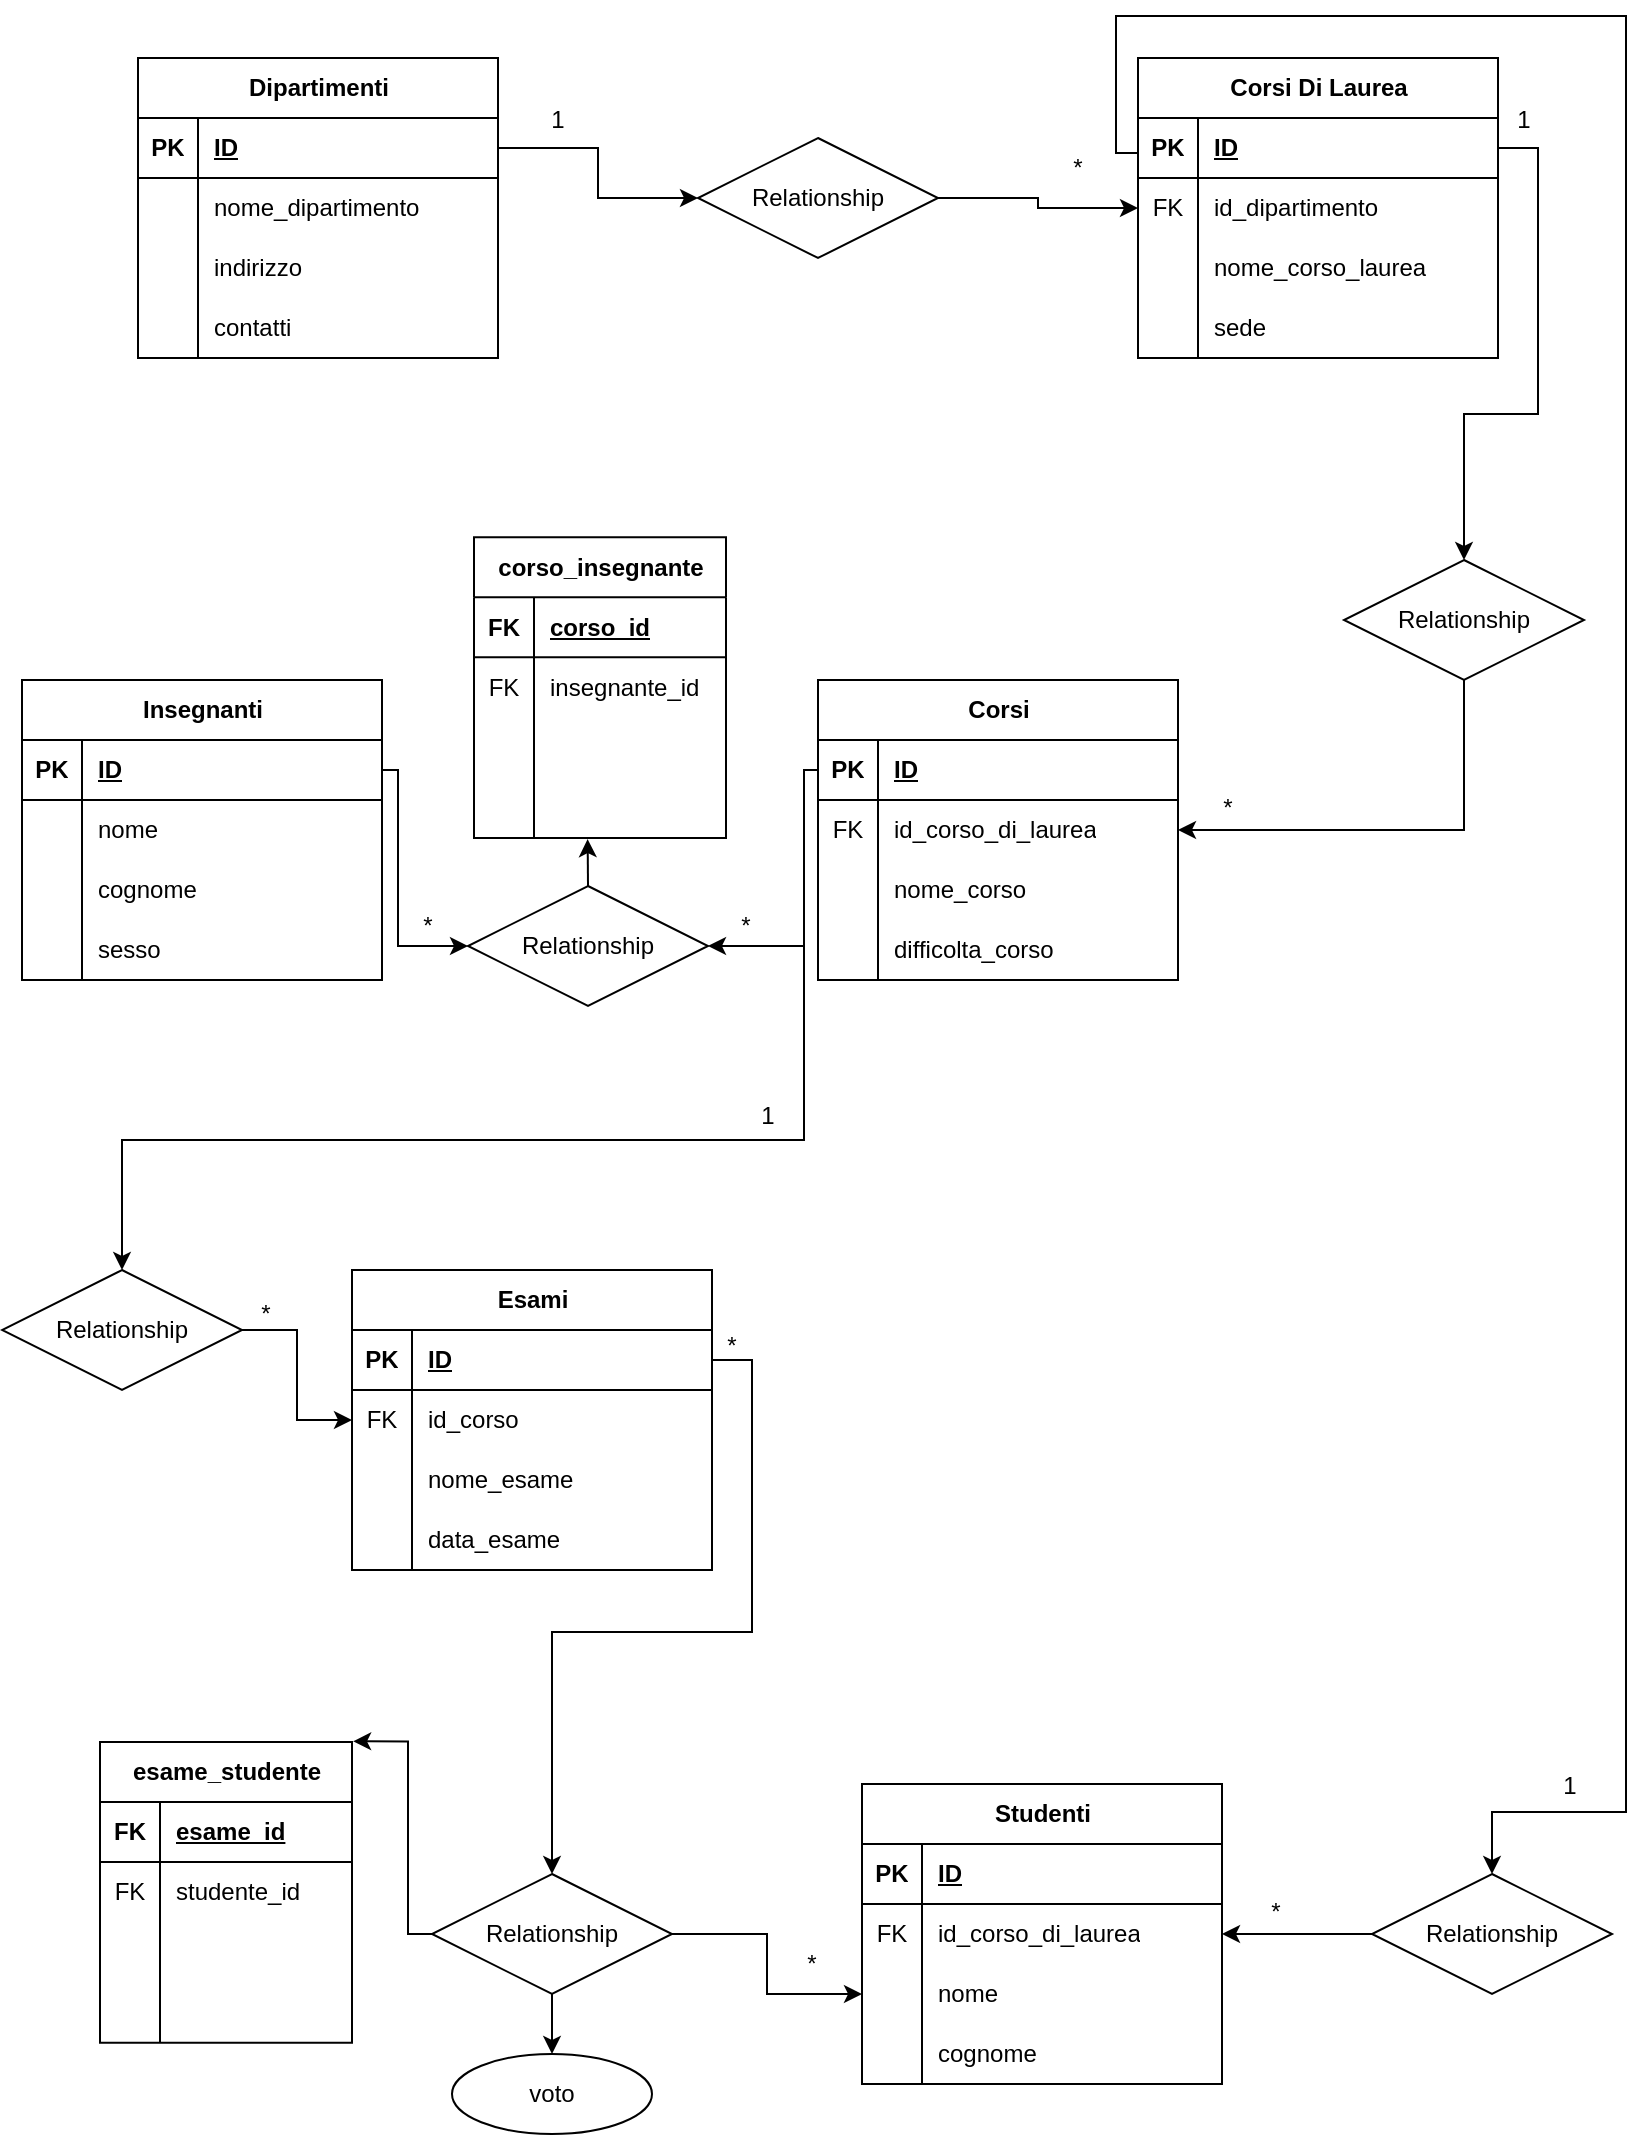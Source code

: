 <mxfile version="21.6.2" type="device">
  <diagram name="Page-1" id="6DsYXxFZEhisojRIJHEM">
    <mxGraphModel dx="2074" dy="3364" grid="0" gridSize="10" guides="1" tooltips="1" connect="1" arrows="1" fold="1" page="1" pageScale="1" pageWidth="850" pageHeight="1100" math="0" shadow="0">
      <root>
        <mxCell id="0" />
        <mxCell id="1" parent="0" />
        <mxCell id="YH7iX9zntKYK_oCIIFTY-1" value="Dipartimenti" style="shape=table;startSize=30;container=1;collapsible=1;childLayout=tableLayout;fixedRows=1;rowLines=0;fontStyle=1;align=center;resizeLast=1;html=1;movable=1;resizable=1;rotatable=1;deletable=1;editable=1;locked=0;connectable=1;" parent="1" vertex="1">
          <mxGeometry x="70" y="-2150" width="180" height="150" as="geometry" />
        </mxCell>
        <mxCell id="YH7iX9zntKYK_oCIIFTY-2" value="" style="shape=tableRow;horizontal=0;startSize=0;swimlaneHead=0;swimlaneBody=0;fillColor=none;collapsible=0;dropTarget=0;points=[[0,0.5],[1,0.5]];portConstraint=eastwest;top=0;left=0;right=0;bottom=1;" parent="YH7iX9zntKYK_oCIIFTY-1" vertex="1">
          <mxGeometry y="30" width="180" height="30" as="geometry" />
        </mxCell>
        <mxCell id="YH7iX9zntKYK_oCIIFTY-3" value="PK" style="shape=partialRectangle;connectable=0;fillColor=none;top=0;left=0;bottom=0;right=0;fontStyle=1;overflow=hidden;whiteSpace=wrap;html=1;" parent="YH7iX9zntKYK_oCIIFTY-2" vertex="1">
          <mxGeometry width="30" height="30" as="geometry">
            <mxRectangle width="30" height="30" as="alternateBounds" />
          </mxGeometry>
        </mxCell>
        <mxCell id="YH7iX9zntKYK_oCIIFTY-4" value="ID" style="shape=partialRectangle;connectable=1;fillColor=none;top=0;left=0;bottom=0;right=0;align=left;spacingLeft=6;fontStyle=5;overflow=hidden;whiteSpace=wrap;html=1;movable=1;resizable=1;rotatable=1;deletable=1;editable=1;locked=0;" parent="YH7iX9zntKYK_oCIIFTY-2" vertex="1">
          <mxGeometry x="30" width="150" height="30" as="geometry">
            <mxRectangle width="150" height="30" as="alternateBounds" />
          </mxGeometry>
        </mxCell>
        <mxCell id="YH7iX9zntKYK_oCIIFTY-5" value="" style="shape=tableRow;horizontal=0;startSize=0;swimlaneHead=0;swimlaneBody=0;fillColor=none;collapsible=0;dropTarget=0;points=[[0,0.5],[1,0.5]];portConstraint=eastwest;top=0;left=0;right=0;bottom=0;" parent="YH7iX9zntKYK_oCIIFTY-1" vertex="1">
          <mxGeometry y="60" width="180" height="30" as="geometry" />
        </mxCell>
        <mxCell id="YH7iX9zntKYK_oCIIFTY-6" value="" style="shape=partialRectangle;connectable=0;fillColor=none;top=0;left=0;bottom=0;right=0;editable=1;overflow=hidden;whiteSpace=wrap;html=1;" parent="YH7iX9zntKYK_oCIIFTY-5" vertex="1">
          <mxGeometry width="30" height="30" as="geometry">
            <mxRectangle width="30" height="30" as="alternateBounds" />
          </mxGeometry>
        </mxCell>
        <mxCell id="YH7iX9zntKYK_oCIIFTY-7" value="nome_dipartimento" style="shape=partialRectangle;connectable=0;fillColor=none;top=0;left=0;bottom=0;right=0;align=left;spacingLeft=6;overflow=hidden;whiteSpace=wrap;html=1;" parent="YH7iX9zntKYK_oCIIFTY-5" vertex="1">
          <mxGeometry x="30" width="150" height="30" as="geometry">
            <mxRectangle width="150" height="30" as="alternateBounds" />
          </mxGeometry>
        </mxCell>
        <mxCell id="YH7iX9zntKYK_oCIIFTY-8" value="" style="shape=tableRow;horizontal=0;startSize=0;swimlaneHead=0;swimlaneBody=0;fillColor=none;collapsible=0;dropTarget=0;points=[[0,0.5],[1,0.5]];portConstraint=eastwest;top=0;left=0;right=0;bottom=0;" parent="YH7iX9zntKYK_oCIIFTY-1" vertex="1">
          <mxGeometry y="90" width="180" height="30" as="geometry" />
        </mxCell>
        <mxCell id="YH7iX9zntKYK_oCIIFTY-9" value="" style="shape=partialRectangle;connectable=0;fillColor=none;top=0;left=0;bottom=0;right=0;editable=1;overflow=hidden;whiteSpace=wrap;html=1;" parent="YH7iX9zntKYK_oCIIFTY-8" vertex="1">
          <mxGeometry width="30" height="30" as="geometry">
            <mxRectangle width="30" height="30" as="alternateBounds" />
          </mxGeometry>
        </mxCell>
        <mxCell id="YH7iX9zntKYK_oCIIFTY-10" value="indirizzo" style="shape=partialRectangle;connectable=0;fillColor=none;top=0;left=0;bottom=0;right=0;align=left;spacingLeft=6;overflow=hidden;whiteSpace=wrap;html=1;" parent="YH7iX9zntKYK_oCIIFTY-8" vertex="1">
          <mxGeometry x="30" width="150" height="30" as="geometry">
            <mxRectangle width="150" height="30" as="alternateBounds" />
          </mxGeometry>
        </mxCell>
        <mxCell id="YH7iX9zntKYK_oCIIFTY-11" value="" style="shape=tableRow;horizontal=0;startSize=0;swimlaneHead=0;swimlaneBody=0;fillColor=none;collapsible=0;dropTarget=0;points=[[0,0.5],[1,0.5]];portConstraint=eastwest;top=0;left=0;right=0;bottom=0;" parent="YH7iX9zntKYK_oCIIFTY-1" vertex="1">
          <mxGeometry y="120" width="180" height="30" as="geometry" />
        </mxCell>
        <mxCell id="YH7iX9zntKYK_oCIIFTY-12" value="" style="shape=partialRectangle;connectable=0;fillColor=none;top=0;left=0;bottom=0;right=0;editable=1;overflow=hidden;whiteSpace=wrap;html=1;" parent="YH7iX9zntKYK_oCIIFTY-11" vertex="1">
          <mxGeometry width="30" height="30" as="geometry">
            <mxRectangle width="30" height="30" as="alternateBounds" />
          </mxGeometry>
        </mxCell>
        <mxCell id="YH7iX9zntKYK_oCIIFTY-13" value="contatti" style="shape=partialRectangle;connectable=0;fillColor=none;top=0;left=0;bottom=0;right=0;align=left;spacingLeft=6;overflow=hidden;whiteSpace=wrap;html=1;" parent="YH7iX9zntKYK_oCIIFTY-11" vertex="1">
          <mxGeometry x="30" width="150" height="30" as="geometry">
            <mxRectangle width="150" height="30" as="alternateBounds" />
          </mxGeometry>
        </mxCell>
        <mxCell id="YH7iX9zntKYK_oCIIFTY-14" value="Corsi Di Laurea" style="shape=table;startSize=30;container=1;collapsible=1;childLayout=tableLayout;fixedRows=1;rowLines=0;fontStyle=1;align=center;resizeLast=1;html=1;movable=1;resizable=1;rotatable=1;deletable=1;editable=1;locked=0;connectable=1;" parent="1" vertex="1">
          <mxGeometry x="570" y="-2150" width="180" height="150" as="geometry" />
        </mxCell>
        <mxCell id="YH7iX9zntKYK_oCIIFTY-15" value="" style="shape=tableRow;horizontal=0;startSize=0;swimlaneHead=0;swimlaneBody=0;fillColor=none;collapsible=0;dropTarget=0;points=[[0,0.5],[1,0.5]];portConstraint=eastwest;top=0;left=0;right=0;bottom=1;" parent="YH7iX9zntKYK_oCIIFTY-14" vertex="1">
          <mxGeometry y="30" width="180" height="30" as="geometry" />
        </mxCell>
        <mxCell id="YH7iX9zntKYK_oCIIFTY-16" value="PK" style="shape=partialRectangle;connectable=0;fillColor=none;top=0;left=0;bottom=0;right=0;fontStyle=1;overflow=hidden;whiteSpace=wrap;html=1;" parent="YH7iX9zntKYK_oCIIFTY-15" vertex="1">
          <mxGeometry width="30" height="30" as="geometry">
            <mxRectangle width="30" height="30" as="alternateBounds" />
          </mxGeometry>
        </mxCell>
        <mxCell id="YH7iX9zntKYK_oCIIFTY-17" value="ID" style="shape=partialRectangle;connectable=0;fillColor=none;top=0;left=0;bottom=0;right=0;align=left;spacingLeft=6;fontStyle=5;overflow=hidden;whiteSpace=wrap;html=1;" parent="YH7iX9zntKYK_oCIIFTY-15" vertex="1">
          <mxGeometry x="30" width="150" height="30" as="geometry">
            <mxRectangle width="150" height="30" as="alternateBounds" />
          </mxGeometry>
        </mxCell>
        <mxCell id="YH7iX9zntKYK_oCIIFTY-18" value="" style="shape=tableRow;horizontal=0;startSize=0;swimlaneHead=0;swimlaneBody=0;fillColor=none;collapsible=0;dropTarget=0;points=[[0,0.5],[1,0.5]];portConstraint=eastwest;top=0;left=0;right=0;bottom=0;" parent="YH7iX9zntKYK_oCIIFTY-14" vertex="1">
          <mxGeometry y="60" width="180" height="30" as="geometry" />
        </mxCell>
        <mxCell id="YH7iX9zntKYK_oCIIFTY-19" value="FK" style="shape=partialRectangle;connectable=0;fillColor=none;top=0;left=0;bottom=0;right=0;editable=1;overflow=hidden;whiteSpace=wrap;html=1;" parent="YH7iX9zntKYK_oCIIFTY-18" vertex="1">
          <mxGeometry width="30" height="30" as="geometry">
            <mxRectangle width="30" height="30" as="alternateBounds" />
          </mxGeometry>
        </mxCell>
        <mxCell id="YH7iX9zntKYK_oCIIFTY-20" value="id_dipartimento" style="shape=partialRectangle;connectable=0;fillColor=none;top=0;left=0;bottom=0;right=0;align=left;spacingLeft=6;overflow=hidden;whiteSpace=wrap;html=1;" parent="YH7iX9zntKYK_oCIIFTY-18" vertex="1">
          <mxGeometry x="30" width="150" height="30" as="geometry">
            <mxRectangle width="150" height="30" as="alternateBounds" />
          </mxGeometry>
        </mxCell>
        <mxCell id="YH7iX9zntKYK_oCIIFTY-21" value="" style="shape=tableRow;horizontal=0;startSize=0;swimlaneHead=0;swimlaneBody=0;fillColor=none;collapsible=0;dropTarget=0;points=[[0,0.5],[1,0.5]];portConstraint=eastwest;top=0;left=0;right=0;bottom=0;" parent="YH7iX9zntKYK_oCIIFTY-14" vertex="1">
          <mxGeometry y="90" width="180" height="30" as="geometry" />
        </mxCell>
        <mxCell id="YH7iX9zntKYK_oCIIFTY-22" value="" style="shape=partialRectangle;connectable=0;fillColor=none;top=0;left=0;bottom=0;right=0;editable=1;overflow=hidden;whiteSpace=wrap;html=1;" parent="YH7iX9zntKYK_oCIIFTY-21" vertex="1">
          <mxGeometry width="30" height="30" as="geometry">
            <mxRectangle width="30" height="30" as="alternateBounds" />
          </mxGeometry>
        </mxCell>
        <mxCell id="YH7iX9zntKYK_oCIIFTY-23" value="nome_corso_laurea" style="shape=partialRectangle;connectable=0;fillColor=none;top=0;left=0;bottom=0;right=0;align=left;spacingLeft=6;overflow=hidden;whiteSpace=wrap;html=1;" parent="YH7iX9zntKYK_oCIIFTY-21" vertex="1">
          <mxGeometry x="30" width="150" height="30" as="geometry">
            <mxRectangle width="150" height="30" as="alternateBounds" />
          </mxGeometry>
        </mxCell>
        <mxCell id="YH7iX9zntKYK_oCIIFTY-24" value="" style="shape=tableRow;horizontal=0;startSize=0;swimlaneHead=0;swimlaneBody=0;fillColor=none;collapsible=0;dropTarget=0;points=[[0,0.5],[1,0.5]];portConstraint=eastwest;top=0;left=0;right=0;bottom=0;" parent="YH7iX9zntKYK_oCIIFTY-14" vertex="1">
          <mxGeometry y="120" width="180" height="30" as="geometry" />
        </mxCell>
        <mxCell id="YH7iX9zntKYK_oCIIFTY-25" value="" style="shape=partialRectangle;connectable=0;fillColor=none;top=0;left=0;bottom=0;right=0;editable=1;overflow=hidden;whiteSpace=wrap;html=1;" parent="YH7iX9zntKYK_oCIIFTY-24" vertex="1">
          <mxGeometry width="30" height="30" as="geometry">
            <mxRectangle width="30" height="30" as="alternateBounds" />
          </mxGeometry>
        </mxCell>
        <mxCell id="YH7iX9zntKYK_oCIIFTY-26" value="sede" style="shape=partialRectangle;connectable=0;fillColor=none;top=0;left=0;bottom=0;right=0;align=left;spacingLeft=6;overflow=hidden;whiteSpace=wrap;html=1;" parent="YH7iX9zntKYK_oCIIFTY-24" vertex="1">
          <mxGeometry x="30" width="150" height="30" as="geometry">
            <mxRectangle width="150" height="30" as="alternateBounds" />
          </mxGeometry>
        </mxCell>
        <mxCell id="YH7iX9zntKYK_oCIIFTY-32" style="edgeStyle=orthogonalEdgeStyle;rounded=0;orthogonalLoop=1;jettySize=auto;html=1;exitX=1;exitY=0.5;exitDx=0;exitDy=0;entryX=0;entryY=0.5;entryDx=0;entryDy=0;movable=1;resizable=1;rotatable=1;deletable=1;editable=1;locked=0;connectable=1;" parent="1" source="YH7iX9zntKYK_oCIIFTY-29" target="YH7iX9zntKYK_oCIIFTY-18" edge="1">
          <mxGeometry relative="1" as="geometry" />
        </mxCell>
        <mxCell id="YH7iX9zntKYK_oCIIFTY-29" value="Relationship" style="shape=rhombus;perimeter=rhombusPerimeter;whiteSpace=wrap;html=1;align=center;movable=1;resizable=1;rotatable=1;deletable=1;editable=1;locked=0;connectable=1;" parent="1" vertex="1">
          <mxGeometry x="350" y="-2110" width="120" height="60" as="geometry" />
        </mxCell>
        <mxCell id="5RILUDTmuHkIxRR81eI--1" style="edgeStyle=orthogonalEdgeStyle;rounded=0;orthogonalLoop=1;jettySize=auto;html=1;entryX=0;entryY=0.5;entryDx=0;entryDy=0;movable=1;resizable=1;rotatable=1;deletable=1;editable=1;locked=0;connectable=1;" parent="1" source="YH7iX9zntKYK_oCIIFTY-4" target="YH7iX9zntKYK_oCIIFTY-29" edge="1">
          <mxGeometry relative="1" as="geometry" />
        </mxCell>
        <mxCell id="5RILUDTmuHkIxRR81eI--2" value="1" style="text;html=1;strokeColor=none;fillColor=none;align=center;verticalAlign=middle;whiteSpace=wrap;rounded=0;movable=1;resizable=1;rotatable=1;deletable=1;editable=1;locked=0;connectable=1;" parent="1" vertex="1">
          <mxGeometry x="250" y="-2134" width="60" height="30" as="geometry" />
        </mxCell>
        <mxCell id="Nktk_TeE2xQKqd8D9e1--97" style="edgeStyle=orthogonalEdgeStyle;rounded=0;orthogonalLoop=1;jettySize=auto;html=1;exitX=1;exitY=0.25;exitDx=0;exitDy=0;entryX=0.5;entryY=0;entryDx=0;entryDy=0;" edge="1" parent="1" source="5RILUDTmuHkIxRR81eI--3" target="Nktk_TeE2xQKqd8D9e1--98">
          <mxGeometry relative="1" as="geometry">
            <mxPoint x="809" y="-1717" as="targetPoint" />
            <Array as="points">
              <mxPoint x="559" y="-2102" />
              <mxPoint x="559" y="-2171" />
              <mxPoint x="814" y="-2171" />
              <mxPoint x="814" y="-1273" />
              <mxPoint x="747" y="-1273" />
            </Array>
          </mxGeometry>
        </mxCell>
        <mxCell id="5RILUDTmuHkIxRR81eI--3" value="*" style="text;html=1;strokeColor=none;fillColor=none;align=center;verticalAlign=middle;whiteSpace=wrap;rounded=0;movable=1;resizable=1;rotatable=1;deletable=1;editable=1;locked=0;connectable=1;" parent="1" vertex="1">
          <mxGeometry x="510" y="-2110" width="60" height="30" as="geometry" />
        </mxCell>
        <mxCell id="5RILUDTmuHkIxRR81eI--4" value="Corsi" style="shape=table;startSize=30;container=1;collapsible=1;childLayout=tableLayout;fixedRows=1;rowLines=0;fontStyle=1;align=center;resizeLast=1;html=1;" parent="1" vertex="1">
          <mxGeometry x="410" y="-1839" width="180" height="150" as="geometry" />
        </mxCell>
        <mxCell id="5RILUDTmuHkIxRR81eI--5" value="" style="shape=tableRow;horizontal=0;startSize=0;swimlaneHead=0;swimlaneBody=0;fillColor=none;collapsible=0;dropTarget=0;points=[[0,0.5],[1,0.5]];portConstraint=eastwest;top=0;left=0;right=0;bottom=1;" parent="5RILUDTmuHkIxRR81eI--4" vertex="1">
          <mxGeometry y="30" width="180" height="30" as="geometry" />
        </mxCell>
        <mxCell id="5RILUDTmuHkIxRR81eI--6" value="PK" style="shape=partialRectangle;connectable=0;fillColor=none;top=0;left=0;bottom=0;right=0;fontStyle=1;overflow=hidden;whiteSpace=wrap;html=1;" parent="5RILUDTmuHkIxRR81eI--5" vertex="1">
          <mxGeometry width="30" height="30" as="geometry">
            <mxRectangle width="30" height="30" as="alternateBounds" />
          </mxGeometry>
        </mxCell>
        <mxCell id="5RILUDTmuHkIxRR81eI--7" value="ID" style="shape=partialRectangle;connectable=0;fillColor=none;top=0;left=0;bottom=0;right=0;align=left;spacingLeft=6;fontStyle=5;overflow=hidden;whiteSpace=wrap;html=1;" parent="5RILUDTmuHkIxRR81eI--5" vertex="1">
          <mxGeometry x="30" width="150" height="30" as="geometry">
            <mxRectangle width="150" height="30" as="alternateBounds" />
          </mxGeometry>
        </mxCell>
        <mxCell id="5RILUDTmuHkIxRR81eI--8" value="" style="shape=tableRow;horizontal=0;startSize=0;swimlaneHead=0;swimlaneBody=0;fillColor=none;collapsible=0;dropTarget=0;points=[[0,0.5],[1,0.5]];portConstraint=eastwest;top=0;left=0;right=0;bottom=0;" parent="5RILUDTmuHkIxRR81eI--4" vertex="1">
          <mxGeometry y="60" width="180" height="30" as="geometry" />
        </mxCell>
        <mxCell id="5RILUDTmuHkIxRR81eI--9" value="FK" style="shape=partialRectangle;connectable=0;fillColor=none;top=0;left=0;bottom=0;right=0;editable=1;overflow=hidden;whiteSpace=wrap;html=1;" parent="5RILUDTmuHkIxRR81eI--8" vertex="1">
          <mxGeometry width="30" height="30" as="geometry">
            <mxRectangle width="30" height="30" as="alternateBounds" />
          </mxGeometry>
        </mxCell>
        <mxCell id="5RILUDTmuHkIxRR81eI--10" value="id_corso_di_laurea" style="shape=partialRectangle;connectable=0;fillColor=none;top=0;left=0;bottom=0;right=0;align=left;spacingLeft=6;overflow=hidden;whiteSpace=wrap;html=1;" parent="5RILUDTmuHkIxRR81eI--8" vertex="1">
          <mxGeometry x="30" width="150" height="30" as="geometry">
            <mxRectangle width="150" height="30" as="alternateBounds" />
          </mxGeometry>
        </mxCell>
        <mxCell id="5RILUDTmuHkIxRR81eI--11" value="" style="shape=tableRow;horizontal=0;startSize=0;swimlaneHead=0;swimlaneBody=0;fillColor=none;collapsible=0;dropTarget=0;points=[[0,0.5],[1,0.5]];portConstraint=eastwest;top=0;left=0;right=0;bottom=0;" parent="5RILUDTmuHkIxRR81eI--4" vertex="1">
          <mxGeometry y="90" width="180" height="30" as="geometry" />
        </mxCell>
        <mxCell id="5RILUDTmuHkIxRR81eI--12" value="" style="shape=partialRectangle;connectable=0;fillColor=none;top=0;left=0;bottom=0;right=0;editable=1;overflow=hidden;whiteSpace=wrap;html=1;" parent="5RILUDTmuHkIxRR81eI--11" vertex="1">
          <mxGeometry width="30" height="30" as="geometry">
            <mxRectangle width="30" height="30" as="alternateBounds" />
          </mxGeometry>
        </mxCell>
        <mxCell id="5RILUDTmuHkIxRR81eI--13" value="nome_corso" style="shape=partialRectangle;connectable=0;fillColor=none;top=0;left=0;bottom=0;right=0;align=left;spacingLeft=6;overflow=hidden;whiteSpace=wrap;html=1;" parent="5RILUDTmuHkIxRR81eI--11" vertex="1">
          <mxGeometry x="30" width="150" height="30" as="geometry">
            <mxRectangle width="150" height="30" as="alternateBounds" />
          </mxGeometry>
        </mxCell>
        <mxCell id="5RILUDTmuHkIxRR81eI--14" value="" style="shape=tableRow;horizontal=0;startSize=0;swimlaneHead=0;swimlaneBody=0;fillColor=none;collapsible=0;dropTarget=0;points=[[0,0.5],[1,0.5]];portConstraint=eastwest;top=0;left=0;right=0;bottom=0;" parent="5RILUDTmuHkIxRR81eI--4" vertex="1">
          <mxGeometry y="120" width="180" height="30" as="geometry" />
        </mxCell>
        <mxCell id="5RILUDTmuHkIxRR81eI--15" value="" style="shape=partialRectangle;connectable=0;fillColor=none;top=0;left=0;bottom=0;right=0;editable=1;overflow=hidden;whiteSpace=wrap;html=1;" parent="5RILUDTmuHkIxRR81eI--14" vertex="1">
          <mxGeometry width="30" height="30" as="geometry">
            <mxRectangle width="30" height="30" as="alternateBounds" />
          </mxGeometry>
        </mxCell>
        <mxCell id="5RILUDTmuHkIxRR81eI--16" value="difficolta_corso" style="shape=partialRectangle;connectable=0;fillColor=none;top=0;left=0;bottom=0;right=0;align=left;spacingLeft=6;overflow=hidden;whiteSpace=wrap;html=1;" parent="5RILUDTmuHkIxRR81eI--14" vertex="1">
          <mxGeometry x="30" width="150" height="30" as="geometry">
            <mxRectangle width="150" height="30" as="alternateBounds" />
          </mxGeometry>
        </mxCell>
        <mxCell id="Nktk_TeE2xQKqd8D9e1--6" style="edgeStyle=orthogonalEdgeStyle;rounded=0;orthogonalLoop=1;jettySize=auto;html=1;entryX=1;entryY=0.5;entryDx=0;entryDy=0;" edge="1" parent="1" source="5RILUDTmuHkIxRR81eI--17" target="5RILUDTmuHkIxRR81eI--8">
          <mxGeometry relative="1" as="geometry" />
        </mxCell>
        <mxCell id="5RILUDTmuHkIxRR81eI--17" value="Relationship" style="shape=rhombus;perimeter=rhombusPerimeter;whiteSpace=wrap;html=1;align=center;movable=1;resizable=1;rotatable=1;deletable=1;editable=1;locked=0;connectable=1;" parent="1" vertex="1">
          <mxGeometry x="673" y="-1899" width="120" height="60" as="geometry" />
        </mxCell>
        <mxCell id="5RILUDTmuHkIxRR81eI--20" value="*" style="text;html=1;strokeColor=none;fillColor=none;align=center;verticalAlign=middle;whiteSpace=wrap;rounded=0;movable=1;resizable=1;rotatable=1;deletable=1;editable=1;locked=0;connectable=1;" parent="1" vertex="1">
          <mxGeometry x="344" y="-1731" width="60" height="30" as="geometry" />
        </mxCell>
        <mxCell id="5RILUDTmuHkIxRR81eI--21" value="1" style="text;html=1;strokeColor=none;fillColor=none;align=center;verticalAlign=middle;whiteSpace=wrap;rounded=0;movable=1;resizable=1;rotatable=1;deletable=1;editable=1;locked=0;connectable=1;" parent="1" vertex="1">
          <mxGeometry x="733" y="-2134" width="60" height="30" as="geometry" />
        </mxCell>
        <mxCell id="Nktk_TeE2xQKqd8D9e1--1" value="*" style="text;html=1;strokeColor=none;fillColor=none;align=center;verticalAlign=middle;whiteSpace=wrap;rounded=0;movable=1;resizable=1;rotatable=1;deletable=1;editable=1;locked=0;connectable=1;" vertex="1" parent="1">
          <mxGeometry x="185" y="-1731" width="60" height="30" as="geometry" />
        </mxCell>
        <mxCell id="Nktk_TeE2xQKqd8D9e1--2" value="*" style="text;html=1;strokeColor=none;fillColor=none;align=center;verticalAlign=middle;whiteSpace=wrap;rounded=0;movable=1;resizable=1;rotatable=1;deletable=1;editable=1;locked=0;connectable=1;" vertex="1" parent="1">
          <mxGeometry x="585" y="-1790" width="60" height="30" as="geometry" />
        </mxCell>
        <mxCell id="Nktk_TeE2xQKqd8D9e1--64" style="edgeStyle=orthogonalEdgeStyle;rounded=0;orthogonalLoop=1;jettySize=auto;html=1;exitX=0.5;exitY=0;exitDx=0;exitDy=0;entryX=0.451;entryY=1.03;entryDx=0;entryDy=0;entryPerimeter=0;" edge="1" parent="1" source="Nktk_TeE2xQKqd8D9e1--7" target="Nktk_TeE2xQKqd8D9e1--42">
          <mxGeometry relative="1" as="geometry" />
        </mxCell>
        <mxCell id="Nktk_TeE2xQKqd8D9e1--7" value="Relationship" style="shape=rhombus;perimeter=rhombusPerimeter;whiteSpace=wrap;html=1;align=center;" vertex="1" parent="1">
          <mxGeometry x="235" y="-1736" width="120" height="60" as="geometry" />
        </mxCell>
        <mxCell id="Nktk_TeE2xQKqd8D9e1--12" style="edgeStyle=orthogonalEdgeStyle;rounded=0;orthogonalLoop=1;jettySize=auto;html=1;entryX=0.5;entryY=0;entryDx=0;entryDy=0;" edge="1" parent="1" source="YH7iX9zntKYK_oCIIFTY-15" target="5RILUDTmuHkIxRR81eI--17">
          <mxGeometry relative="1" as="geometry">
            <Array as="points">
              <mxPoint x="770" y="-2105" />
              <mxPoint x="770" y="-1972" />
              <mxPoint x="733" y="-1972" />
            </Array>
          </mxGeometry>
        </mxCell>
        <mxCell id="Nktk_TeE2xQKqd8D9e1--13" value="Insegnanti" style="shape=table;startSize=30;container=1;collapsible=1;childLayout=tableLayout;fixedRows=1;rowLines=0;fontStyle=1;align=center;resizeLast=1;html=1;" vertex="1" parent="1">
          <mxGeometry x="12" y="-1839" width="180" height="150" as="geometry" />
        </mxCell>
        <mxCell id="Nktk_TeE2xQKqd8D9e1--14" value="" style="shape=tableRow;horizontal=0;startSize=0;swimlaneHead=0;swimlaneBody=0;fillColor=none;collapsible=0;dropTarget=0;points=[[0,0.5],[1,0.5]];portConstraint=eastwest;top=0;left=0;right=0;bottom=1;" vertex="1" parent="Nktk_TeE2xQKqd8D9e1--13">
          <mxGeometry y="30" width="180" height="30" as="geometry" />
        </mxCell>
        <mxCell id="Nktk_TeE2xQKqd8D9e1--15" value="PK" style="shape=partialRectangle;connectable=0;fillColor=none;top=0;left=0;bottom=0;right=0;fontStyle=1;overflow=hidden;whiteSpace=wrap;html=1;" vertex="1" parent="Nktk_TeE2xQKqd8D9e1--14">
          <mxGeometry width="30" height="30" as="geometry">
            <mxRectangle width="30" height="30" as="alternateBounds" />
          </mxGeometry>
        </mxCell>
        <mxCell id="Nktk_TeE2xQKqd8D9e1--16" value="ID" style="shape=partialRectangle;connectable=0;fillColor=none;top=0;left=0;bottom=0;right=0;align=left;spacingLeft=6;fontStyle=5;overflow=hidden;whiteSpace=wrap;html=1;" vertex="1" parent="Nktk_TeE2xQKqd8D9e1--14">
          <mxGeometry x="30" width="150" height="30" as="geometry">
            <mxRectangle width="150" height="30" as="alternateBounds" />
          </mxGeometry>
        </mxCell>
        <mxCell id="Nktk_TeE2xQKqd8D9e1--17" value="" style="shape=tableRow;horizontal=0;startSize=0;swimlaneHead=0;swimlaneBody=0;fillColor=none;collapsible=0;dropTarget=0;points=[[0,0.5],[1,0.5]];portConstraint=eastwest;top=0;left=0;right=0;bottom=0;" vertex="1" parent="Nktk_TeE2xQKqd8D9e1--13">
          <mxGeometry y="60" width="180" height="30" as="geometry" />
        </mxCell>
        <mxCell id="Nktk_TeE2xQKqd8D9e1--18" value="" style="shape=partialRectangle;connectable=0;fillColor=none;top=0;left=0;bottom=0;right=0;editable=1;overflow=hidden;whiteSpace=wrap;html=1;" vertex="1" parent="Nktk_TeE2xQKqd8D9e1--17">
          <mxGeometry width="30" height="30" as="geometry">
            <mxRectangle width="30" height="30" as="alternateBounds" />
          </mxGeometry>
        </mxCell>
        <mxCell id="Nktk_TeE2xQKqd8D9e1--19" value="nome" style="shape=partialRectangle;connectable=0;fillColor=none;top=0;left=0;bottom=0;right=0;align=left;spacingLeft=6;overflow=hidden;whiteSpace=wrap;html=1;" vertex="1" parent="Nktk_TeE2xQKqd8D9e1--17">
          <mxGeometry x="30" width="150" height="30" as="geometry">
            <mxRectangle width="150" height="30" as="alternateBounds" />
          </mxGeometry>
        </mxCell>
        <mxCell id="Nktk_TeE2xQKqd8D9e1--20" value="" style="shape=tableRow;horizontal=0;startSize=0;swimlaneHead=0;swimlaneBody=0;fillColor=none;collapsible=0;dropTarget=0;points=[[0,0.5],[1,0.5]];portConstraint=eastwest;top=0;left=0;right=0;bottom=0;" vertex="1" parent="Nktk_TeE2xQKqd8D9e1--13">
          <mxGeometry y="90" width="180" height="30" as="geometry" />
        </mxCell>
        <mxCell id="Nktk_TeE2xQKqd8D9e1--21" value="" style="shape=partialRectangle;connectable=0;fillColor=none;top=0;left=0;bottom=0;right=0;editable=1;overflow=hidden;whiteSpace=wrap;html=1;" vertex="1" parent="Nktk_TeE2xQKqd8D9e1--20">
          <mxGeometry width="30" height="30" as="geometry">
            <mxRectangle width="30" height="30" as="alternateBounds" />
          </mxGeometry>
        </mxCell>
        <mxCell id="Nktk_TeE2xQKqd8D9e1--22" value="cognome" style="shape=partialRectangle;connectable=0;fillColor=none;top=0;left=0;bottom=0;right=0;align=left;spacingLeft=6;overflow=hidden;whiteSpace=wrap;html=1;" vertex="1" parent="Nktk_TeE2xQKqd8D9e1--20">
          <mxGeometry x="30" width="150" height="30" as="geometry">
            <mxRectangle width="150" height="30" as="alternateBounds" />
          </mxGeometry>
        </mxCell>
        <mxCell id="Nktk_TeE2xQKqd8D9e1--23" value="" style="shape=tableRow;horizontal=0;startSize=0;swimlaneHead=0;swimlaneBody=0;fillColor=none;collapsible=0;dropTarget=0;points=[[0,0.5],[1,0.5]];portConstraint=eastwest;top=0;left=0;right=0;bottom=0;" vertex="1" parent="Nktk_TeE2xQKqd8D9e1--13">
          <mxGeometry y="120" width="180" height="30" as="geometry" />
        </mxCell>
        <mxCell id="Nktk_TeE2xQKqd8D9e1--24" value="" style="shape=partialRectangle;connectable=0;fillColor=none;top=0;left=0;bottom=0;right=0;editable=1;overflow=hidden;whiteSpace=wrap;html=1;" vertex="1" parent="Nktk_TeE2xQKqd8D9e1--23">
          <mxGeometry width="30" height="30" as="geometry">
            <mxRectangle width="30" height="30" as="alternateBounds" />
          </mxGeometry>
        </mxCell>
        <mxCell id="Nktk_TeE2xQKqd8D9e1--25" value="sesso" style="shape=partialRectangle;connectable=0;fillColor=none;top=0;left=0;bottom=0;right=0;align=left;spacingLeft=6;overflow=hidden;whiteSpace=wrap;html=1;" vertex="1" parent="Nktk_TeE2xQKqd8D9e1--23">
          <mxGeometry x="30" width="150" height="30" as="geometry">
            <mxRectangle width="150" height="30" as="alternateBounds" />
          </mxGeometry>
        </mxCell>
        <mxCell id="Nktk_TeE2xQKqd8D9e1--32" value="corso_insegnante" style="shape=table;startSize=30;container=1;collapsible=1;childLayout=tableLayout;fixedRows=1;rowLines=0;fontStyle=1;align=center;resizeLast=1;html=1;" vertex="1" parent="1">
          <mxGeometry x="238" y="-1910.35" width="126" height="150.347" as="geometry" />
        </mxCell>
        <mxCell id="Nktk_TeE2xQKqd8D9e1--33" value="" style="shape=tableRow;horizontal=0;startSize=0;swimlaneHead=0;swimlaneBody=0;fillColor=none;collapsible=0;dropTarget=0;points=[[0,0.5],[1,0.5]];portConstraint=eastwest;top=0;left=0;right=0;bottom=1;" vertex="1" parent="Nktk_TeE2xQKqd8D9e1--32">
          <mxGeometry y="30" width="126" height="30" as="geometry" />
        </mxCell>
        <mxCell id="Nktk_TeE2xQKqd8D9e1--34" value="FK" style="shape=partialRectangle;connectable=0;fillColor=none;top=0;left=0;bottom=0;right=0;fontStyle=1;overflow=hidden;whiteSpace=wrap;html=1;" vertex="1" parent="Nktk_TeE2xQKqd8D9e1--33">
          <mxGeometry width="30" height="30" as="geometry">
            <mxRectangle width="30" height="30" as="alternateBounds" />
          </mxGeometry>
        </mxCell>
        <mxCell id="Nktk_TeE2xQKqd8D9e1--35" value="corso_id" style="shape=partialRectangle;connectable=0;fillColor=none;top=0;left=0;bottom=0;right=0;align=left;spacingLeft=6;fontStyle=5;overflow=hidden;whiteSpace=wrap;html=1;" vertex="1" parent="Nktk_TeE2xQKqd8D9e1--33">
          <mxGeometry x="30" width="96" height="30" as="geometry">
            <mxRectangle width="96" height="30" as="alternateBounds" />
          </mxGeometry>
        </mxCell>
        <mxCell id="Nktk_TeE2xQKqd8D9e1--36" value="" style="shape=tableRow;horizontal=0;startSize=0;swimlaneHead=0;swimlaneBody=0;fillColor=none;collapsible=0;dropTarget=0;points=[[0,0.5],[1,0.5]];portConstraint=eastwest;top=0;left=0;right=0;bottom=0;" vertex="1" parent="Nktk_TeE2xQKqd8D9e1--32">
          <mxGeometry y="60" width="126" height="30" as="geometry" />
        </mxCell>
        <mxCell id="Nktk_TeE2xQKqd8D9e1--37" value="FK" style="shape=partialRectangle;connectable=0;fillColor=none;top=0;left=0;bottom=0;right=0;editable=1;overflow=hidden;whiteSpace=wrap;html=1;" vertex="1" parent="Nktk_TeE2xQKqd8D9e1--36">
          <mxGeometry width="30" height="30" as="geometry">
            <mxRectangle width="30" height="30" as="alternateBounds" />
          </mxGeometry>
        </mxCell>
        <mxCell id="Nktk_TeE2xQKqd8D9e1--38" value="insegnante_id" style="shape=partialRectangle;connectable=0;fillColor=none;top=0;left=0;bottom=0;right=0;align=left;spacingLeft=6;overflow=hidden;whiteSpace=wrap;html=1;" vertex="1" parent="Nktk_TeE2xQKqd8D9e1--36">
          <mxGeometry x="30" width="96" height="30" as="geometry">
            <mxRectangle width="96" height="30" as="alternateBounds" />
          </mxGeometry>
        </mxCell>
        <mxCell id="Nktk_TeE2xQKqd8D9e1--39" value="" style="shape=tableRow;horizontal=0;startSize=0;swimlaneHead=0;swimlaneBody=0;fillColor=none;collapsible=0;dropTarget=0;points=[[0,0.5],[1,0.5]];portConstraint=eastwest;top=0;left=0;right=0;bottom=0;" vertex="1" parent="Nktk_TeE2xQKqd8D9e1--32">
          <mxGeometry y="90" width="126" height="30" as="geometry" />
        </mxCell>
        <mxCell id="Nktk_TeE2xQKqd8D9e1--40" value="" style="shape=partialRectangle;connectable=0;fillColor=none;top=0;left=0;bottom=0;right=0;editable=1;overflow=hidden;whiteSpace=wrap;html=1;" vertex="1" parent="Nktk_TeE2xQKqd8D9e1--39">
          <mxGeometry width="30" height="30" as="geometry">
            <mxRectangle width="30" height="30" as="alternateBounds" />
          </mxGeometry>
        </mxCell>
        <mxCell id="Nktk_TeE2xQKqd8D9e1--41" value="" style="shape=partialRectangle;connectable=0;fillColor=none;top=0;left=0;bottom=0;right=0;align=left;spacingLeft=6;overflow=hidden;whiteSpace=wrap;html=1;" vertex="1" parent="Nktk_TeE2xQKqd8D9e1--39">
          <mxGeometry x="30" width="96" height="30" as="geometry">
            <mxRectangle width="96" height="30" as="alternateBounds" />
          </mxGeometry>
        </mxCell>
        <mxCell id="Nktk_TeE2xQKqd8D9e1--42" value="" style="shape=tableRow;horizontal=0;startSize=0;swimlaneHead=0;swimlaneBody=0;fillColor=none;collapsible=0;dropTarget=0;points=[[0,0.5],[1,0.5]];portConstraint=eastwest;top=0;left=0;right=0;bottom=0;" vertex="1" parent="Nktk_TeE2xQKqd8D9e1--32">
          <mxGeometry y="120" width="126" height="30" as="geometry" />
        </mxCell>
        <mxCell id="Nktk_TeE2xQKqd8D9e1--43" value="" style="shape=partialRectangle;connectable=0;fillColor=none;top=0;left=0;bottom=0;right=0;editable=1;overflow=hidden;whiteSpace=wrap;html=1;" vertex="1" parent="Nktk_TeE2xQKqd8D9e1--42">
          <mxGeometry width="30" height="30" as="geometry">
            <mxRectangle width="30" height="30" as="alternateBounds" />
          </mxGeometry>
        </mxCell>
        <mxCell id="Nktk_TeE2xQKqd8D9e1--44" value="" style="shape=partialRectangle;connectable=0;fillColor=none;top=0;left=0;bottom=0;right=0;align=left;spacingLeft=6;overflow=hidden;whiteSpace=wrap;html=1;" vertex="1" parent="Nktk_TeE2xQKqd8D9e1--42">
          <mxGeometry x="30" width="96" height="30" as="geometry">
            <mxRectangle width="96" height="30" as="alternateBounds" />
          </mxGeometry>
        </mxCell>
        <mxCell id="Nktk_TeE2xQKqd8D9e1--62" style="edgeStyle=orthogonalEdgeStyle;rounded=0;orthogonalLoop=1;jettySize=auto;html=1;exitX=1;exitY=0.5;exitDx=0;exitDy=0;entryX=0;entryY=0.5;entryDx=0;entryDy=0;" edge="1" parent="1" source="Nktk_TeE2xQKqd8D9e1--14" target="Nktk_TeE2xQKqd8D9e1--7">
          <mxGeometry relative="1" as="geometry">
            <Array as="points">
              <mxPoint x="200" y="-1794" />
              <mxPoint x="200" y="-1706" />
            </Array>
          </mxGeometry>
        </mxCell>
        <mxCell id="Nktk_TeE2xQKqd8D9e1--63" style="edgeStyle=orthogonalEdgeStyle;rounded=0;orthogonalLoop=1;jettySize=auto;html=1;exitX=0;exitY=0.5;exitDx=0;exitDy=0;entryX=1;entryY=0.5;entryDx=0;entryDy=0;" edge="1" parent="1" source="5RILUDTmuHkIxRR81eI--5" target="Nktk_TeE2xQKqd8D9e1--7">
          <mxGeometry relative="1" as="geometry">
            <Array as="points">
              <mxPoint x="403" y="-1794" />
              <mxPoint x="403" y="-1706" />
            </Array>
          </mxGeometry>
        </mxCell>
        <mxCell id="Nktk_TeE2xQKqd8D9e1--66" style="edgeStyle=orthogonalEdgeStyle;rounded=0;orthogonalLoop=1;jettySize=auto;html=1;" edge="1" parent="1" source="5RILUDTmuHkIxRR81eI--5" target="Nktk_TeE2xQKqd8D9e1--67">
          <mxGeometry relative="1" as="geometry">
            <mxPoint x="26" y="-1609" as="targetPoint" />
            <Array as="points">
              <mxPoint x="403" y="-1794" />
              <mxPoint x="403" y="-1609" />
            </Array>
          </mxGeometry>
        </mxCell>
        <mxCell id="Nktk_TeE2xQKqd8D9e1--81" style="edgeStyle=orthogonalEdgeStyle;rounded=0;orthogonalLoop=1;jettySize=auto;html=1;exitX=1;exitY=0.5;exitDx=0;exitDy=0;entryX=0;entryY=0.5;entryDx=0;entryDy=0;" edge="1" parent="1" source="Nktk_TeE2xQKqd8D9e1--67" target="Nktk_TeE2xQKqd8D9e1--72">
          <mxGeometry relative="1" as="geometry" />
        </mxCell>
        <mxCell id="Nktk_TeE2xQKqd8D9e1--67" value="Relationship" style="shape=rhombus;perimeter=rhombusPerimeter;whiteSpace=wrap;html=1;align=center;" vertex="1" parent="1">
          <mxGeometry x="2.0" y="-1544" width="120" height="60" as="geometry" />
        </mxCell>
        <mxCell id="Nktk_TeE2xQKqd8D9e1--68" value="Esami" style="shape=table;startSize=30;container=1;collapsible=1;childLayout=tableLayout;fixedRows=1;rowLines=0;fontStyle=1;align=center;resizeLast=1;html=1;" vertex="1" parent="1">
          <mxGeometry x="177" y="-1544" width="180" height="150" as="geometry" />
        </mxCell>
        <mxCell id="Nktk_TeE2xQKqd8D9e1--69" value="" style="shape=tableRow;horizontal=0;startSize=0;swimlaneHead=0;swimlaneBody=0;fillColor=none;collapsible=0;dropTarget=0;points=[[0,0.5],[1,0.5]];portConstraint=eastwest;top=0;left=0;right=0;bottom=1;" vertex="1" parent="Nktk_TeE2xQKqd8D9e1--68">
          <mxGeometry y="30" width="180" height="30" as="geometry" />
        </mxCell>
        <mxCell id="Nktk_TeE2xQKqd8D9e1--70" value="PK" style="shape=partialRectangle;connectable=0;fillColor=none;top=0;left=0;bottom=0;right=0;fontStyle=1;overflow=hidden;whiteSpace=wrap;html=1;" vertex="1" parent="Nktk_TeE2xQKqd8D9e1--69">
          <mxGeometry width="30" height="30" as="geometry">
            <mxRectangle width="30" height="30" as="alternateBounds" />
          </mxGeometry>
        </mxCell>
        <mxCell id="Nktk_TeE2xQKqd8D9e1--71" value="ID" style="shape=partialRectangle;connectable=0;fillColor=none;top=0;left=0;bottom=0;right=0;align=left;spacingLeft=6;fontStyle=5;overflow=hidden;whiteSpace=wrap;html=1;" vertex="1" parent="Nktk_TeE2xQKqd8D9e1--69">
          <mxGeometry x="30" width="150" height="30" as="geometry">
            <mxRectangle width="150" height="30" as="alternateBounds" />
          </mxGeometry>
        </mxCell>
        <mxCell id="Nktk_TeE2xQKqd8D9e1--72" value="" style="shape=tableRow;horizontal=0;startSize=0;swimlaneHead=0;swimlaneBody=0;fillColor=none;collapsible=0;dropTarget=0;points=[[0,0.5],[1,0.5]];portConstraint=eastwest;top=0;left=0;right=0;bottom=0;" vertex="1" parent="Nktk_TeE2xQKqd8D9e1--68">
          <mxGeometry y="60" width="180" height="30" as="geometry" />
        </mxCell>
        <mxCell id="Nktk_TeE2xQKqd8D9e1--73" value="FK" style="shape=partialRectangle;connectable=0;fillColor=none;top=0;left=0;bottom=0;right=0;editable=1;overflow=hidden;whiteSpace=wrap;html=1;" vertex="1" parent="Nktk_TeE2xQKqd8D9e1--72">
          <mxGeometry width="30" height="30" as="geometry">
            <mxRectangle width="30" height="30" as="alternateBounds" />
          </mxGeometry>
        </mxCell>
        <mxCell id="Nktk_TeE2xQKqd8D9e1--74" value="id_corso" style="shape=partialRectangle;connectable=0;fillColor=none;top=0;left=0;bottom=0;right=0;align=left;spacingLeft=6;overflow=hidden;whiteSpace=wrap;html=1;" vertex="1" parent="Nktk_TeE2xQKqd8D9e1--72">
          <mxGeometry x="30" width="150" height="30" as="geometry">
            <mxRectangle width="150" height="30" as="alternateBounds" />
          </mxGeometry>
        </mxCell>
        <mxCell id="Nktk_TeE2xQKqd8D9e1--75" value="" style="shape=tableRow;horizontal=0;startSize=0;swimlaneHead=0;swimlaneBody=0;fillColor=none;collapsible=0;dropTarget=0;points=[[0,0.5],[1,0.5]];portConstraint=eastwest;top=0;left=0;right=0;bottom=0;" vertex="1" parent="Nktk_TeE2xQKqd8D9e1--68">
          <mxGeometry y="90" width="180" height="30" as="geometry" />
        </mxCell>
        <mxCell id="Nktk_TeE2xQKqd8D9e1--76" value="" style="shape=partialRectangle;connectable=0;fillColor=none;top=0;left=0;bottom=0;right=0;editable=1;overflow=hidden;whiteSpace=wrap;html=1;" vertex="1" parent="Nktk_TeE2xQKqd8D9e1--75">
          <mxGeometry width="30" height="30" as="geometry">
            <mxRectangle width="30" height="30" as="alternateBounds" />
          </mxGeometry>
        </mxCell>
        <mxCell id="Nktk_TeE2xQKqd8D9e1--77" value="nome_esame" style="shape=partialRectangle;connectable=0;fillColor=none;top=0;left=0;bottom=0;right=0;align=left;spacingLeft=6;overflow=hidden;whiteSpace=wrap;html=1;" vertex="1" parent="Nktk_TeE2xQKqd8D9e1--75">
          <mxGeometry x="30" width="150" height="30" as="geometry">
            <mxRectangle width="150" height="30" as="alternateBounds" />
          </mxGeometry>
        </mxCell>
        <mxCell id="Nktk_TeE2xQKqd8D9e1--78" value="" style="shape=tableRow;horizontal=0;startSize=0;swimlaneHead=0;swimlaneBody=0;fillColor=none;collapsible=0;dropTarget=0;points=[[0,0.5],[1,0.5]];portConstraint=eastwest;top=0;left=0;right=0;bottom=0;" vertex="1" parent="Nktk_TeE2xQKqd8D9e1--68">
          <mxGeometry y="120" width="180" height="30" as="geometry" />
        </mxCell>
        <mxCell id="Nktk_TeE2xQKqd8D9e1--79" value="" style="shape=partialRectangle;connectable=0;fillColor=none;top=0;left=0;bottom=0;right=0;editable=1;overflow=hidden;whiteSpace=wrap;html=1;" vertex="1" parent="Nktk_TeE2xQKqd8D9e1--78">
          <mxGeometry width="30" height="30" as="geometry">
            <mxRectangle width="30" height="30" as="alternateBounds" />
          </mxGeometry>
        </mxCell>
        <mxCell id="Nktk_TeE2xQKqd8D9e1--80" value="data_esame" style="shape=partialRectangle;connectable=0;fillColor=none;top=0;left=0;bottom=0;right=0;align=left;spacingLeft=6;overflow=hidden;whiteSpace=wrap;html=1;" vertex="1" parent="Nktk_TeE2xQKqd8D9e1--78">
          <mxGeometry x="30" width="150" height="30" as="geometry">
            <mxRectangle width="150" height="30" as="alternateBounds" />
          </mxGeometry>
        </mxCell>
        <mxCell id="Nktk_TeE2xQKqd8D9e1--82" value="1" style="text;html=1;strokeColor=none;fillColor=none;align=center;verticalAlign=middle;whiteSpace=wrap;rounded=0;movable=1;resizable=1;rotatable=1;deletable=1;editable=1;locked=0;connectable=1;" vertex="1" parent="1">
          <mxGeometry x="355" y="-1636" width="60" height="30" as="geometry" />
        </mxCell>
        <mxCell id="Nktk_TeE2xQKqd8D9e1--83" value="*" style="text;html=1;strokeColor=none;fillColor=none;align=center;verticalAlign=middle;whiteSpace=wrap;rounded=0;movable=1;resizable=1;rotatable=1;deletable=1;editable=1;locked=0;connectable=1;" vertex="1" parent="1">
          <mxGeometry x="104" y="-1537" width="60" height="30" as="geometry" />
        </mxCell>
        <mxCell id="Nktk_TeE2xQKqd8D9e1--84" value="Studenti" style="shape=table;startSize=30;container=1;collapsible=1;childLayout=tableLayout;fixedRows=1;rowLines=0;fontStyle=1;align=center;resizeLast=1;html=1;" vertex="1" parent="1">
          <mxGeometry x="432" y="-1287" width="180" height="150" as="geometry" />
        </mxCell>
        <mxCell id="Nktk_TeE2xQKqd8D9e1--85" value="" style="shape=tableRow;horizontal=0;startSize=0;swimlaneHead=0;swimlaneBody=0;fillColor=none;collapsible=0;dropTarget=0;points=[[0,0.5],[1,0.5]];portConstraint=eastwest;top=0;left=0;right=0;bottom=1;" vertex="1" parent="Nktk_TeE2xQKqd8D9e1--84">
          <mxGeometry y="30" width="180" height="30" as="geometry" />
        </mxCell>
        <mxCell id="Nktk_TeE2xQKqd8D9e1--86" value="PK" style="shape=partialRectangle;connectable=0;fillColor=none;top=0;left=0;bottom=0;right=0;fontStyle=1;overflow=hidden;whiteSpace=wrap;html=1;" vertex="1" parent="Nktk_TeE2xQKqd8D9e1--85">
          <mxGeometry width="30" height="30" as="geometry">
            <mxRectangle width="30" height="30" as="alternateBounds" />
          </mxGeometry>
        </mxCell>
        <mxCell id="Nktk_TeE2xQKqd8D9e1--87" value="ID" style="shape=partialRectangle;connectable=0;fillColor=none;top=0;left=0;bottom=0;right=0;align=left;spacingLeft=6;fontStyle=5;overflow=hidden;whiteSpace=wrap;html=1;" vertex="1" parent="Nktk_TeE2xQKqd8D9e1--85">
          <mxGeometry x="30" width="150" height="30" as="geometry">
            <mxRectangle width="150" height="30" as="alternateBounds" />
          </mxGeometry>
        </mxCell>
        <mxCell id="Nktk_TeE2xQKqd8D9e1--88" value="" style="shape=tableRow;horizontal=0;startSize=0;swimlaneHead=0;swimlaneBody=0;fillColor=none;collapsible=0;dropTarget=0;points=[[0,0.5],[1,0.5]];portConstraint=eastwest;top=0;left=0;right=0;bottom=0;" vertex="1" parent="Nktk_TeE2xQKqd8D9e1--84">
          <mxGeometry y="60" width="180" height="30" as="geometry" />
        </mxCell>
        <mxCell id="Nktk_TeE2xQKqd8D9e1--89" value="FK" style="shape=partialRectangle;connectable=0;fillColor=none;top=0;left=0;bottom=0;right=0;editable=1;overflow=hidden;whiteSpace=wrap;html=1;" vertex="1" parent="Nktk_TeE2xQKqd8D9e1--88">
          <mxGeometry width="30" height="30" as="geometry">
            <mxRectangle width="30" height="30" as="alternateBounds" />
          </mxGeometry>
        </mxCell>
        <mxCell id="Nktk_TeE2xQKqd8D9e1--90" value="id_corso_di_laurea" style="shape=partialRectangle;connectable=0;fillColor=none;top=0;left=0;bottom=0;right=0;align=left;spacingLeft=6;overflow=hidden;whiteSpace=wrap;html=1;" vertex="1" parent="Nktk_TeE2xQKqd8D9e1--88">
          <mxGeometry x="30" width="150" height="30" as="geometry">
            <mxRectangle width="150" height="30" as="alternateBounds" />
          </mxGeometry>
        </mxCell>
        <mxCell id="Nktk_TeE2xQKqd8D9e1--91" value="" style="shape=tableRow;horizontal=0;startSize=0;swimlaneHead=0;swimlaneBody=0;fillColor=none;collapsible=0;dropTarget=0;points=[[0,0.5],[1,0.5]];portConstraint=eastwest;top=0;left=0;right=0;bottom=0;" vertex="1" parent="Nktk_TeE2xQKqd8D9e1--84">
          <mxGeometry y="90" width="180" height="30" as="geometry" />
        </mxCell>
        <mxCell id="Nktk_TeE2xQKqd8D9e1--92" value="" style="shape=partialRectangle;connectable=0;fillColor=none;top=0;left=0;bottom=0;right=0;editable=1;overflow=hidden;whiteSpace=wrap;html=1;" vertex="1" parent="Nktk_TeE2xQKqd8D9e1--91">
          <mxGeometry width="30" height="30" as="geometry">
            <mxRectangle width="30" height="30" as="alternateBounds" />
          </mxGeometry>
        </mxCell>
        <mxCell id="Nktk_TeE2xQKqd8D9e1--93" value="nome" style="shape=partialRectangle;connectable=0;fillColor=none;top=0;left=0;bottom=0;right=0;align=left;spacingLeft=6;overflow=hidden;whiteSpace=wrap;html=1;" vertex="1" parent="Nktk_TeE2xQKqd8D9e1--91">
          <mxGeometry x="30" width="150" height="30" as="geometry">
            <mxRectangle width="150" height="30" as="alternateBounds" />
          </mxGeometry>
        </mxCell>
        <mxCell id="Nktk_TeE2xQKqd8D9e1--94" value="" style="shape=tableRow;horizontal=0;startSize=0;swimlaneHead=0;swimlaneBody=0;fillColor=none;collapsible=0;dropTarget=0;points=[[0,0.5],[1,0.5]];portConstraint=eastwest;top=0;left=0;right=0;bottom=0;" vertex="1" parent="Nktk_TeE2xQKqd8D9e1--84">
          <mxGeometry y="120" width="180" height="30" as="geometry" />
        </mxCell>
        <mxCell id="Nktk_TeE2xQKqd8D9e1--95" value="" style="shape=partialRectangle;connectable=0;fillColor=none;top=0;left=0;bottom=0;right=0;editable=1;overflow=hidden;whiteSpace=wrap;html=1;" vertex="1" parent="Nktk_TeE2xQKqd8D9e1--94">
          <mxGeometry width="30" height="30" as="geometry">
            <mxRectangle width="30" height="30" as="alternateBounds" />
          </mxGeometry>
        </mxCell>
        <mxCell id="Nktk_TeE2xQKqd8D9e1--96" value="cognome" style="shape=partialRectangle;connectable=0;fillColor=none;top=0;left=0;bottom=0;right=0;align=left;spacingLeft=6;overflow=hidden;whiteSpace=wrap;html=1;" vertex="1" parent="Nktk_TeE2xQKqd8D9e1--94">
          <mxGeometry x="30" width="150" height="30" as="geometry">
            <mxRectangle width="150" height="30" as="alternateBounds" />
          </mxGeometry>
        </mxCell>
        <mxCell id="Nktk_TeE2xQKqd8D9e1--100" style="edgeStyle=orthogonalEdgeStyle;rounded=0;orthogonalLoop=1;jettySize=auto;html=1;exitX=0;exitY=0.5;exitDx=0;exitDy=0;entryX=1;entryY=0.5;entryDx=0;entryDy=0;" edge="1" parent="1" source="Nktk_TeE2xQKqd8D9e1--98" target="Nktk_TeE2xQKqd8D9e1--88">
          <mxGeometry relative="1" as="geometry" />
        </mxCell>
        <mxCell id="Nktk_TeE2xQKqd8D9e1--98" value="Relationship" style="shape=rhombus;perimeter=rhombusPerimeter;whiteSpace=wrap;html=1;align=center;" vertex="1" parent="1">
          <mxGeometry x="687" y="-1242" width="120" height="60" as="geometry" />
        </mxCell>
        <mxCell id="Nktk_TeE2xQKqd8D9e1--101" value="*" style="text;html=1;strokeColor=none;fillColor=none;align=center;verticalAlign=middle;whiteSpace=wrap;rounded=0;movable=1;resizable=1;rotatable=1;deletable=1;editable=1;locked=0;connectable=1;" vertex="1" parent="1">
          <mxGeometry x="609" y="-1238" width="60" height="30" as="geometry" />
        </mxCell>
        <mxCell id="Nktk_TeE2xQKqd8D9e1--102" value="1" style="text;html=1;strokeColor=none;fillColor=none;align=center;verticalAlign=middle;whiteSpace=wrap;rounded=0;movable=1;resizable=1;rotatable=1;deletable=1;editable=1;locked=0;connectable=1;" vertex="1" parent="1">
          <mxGeometry x="756" y="-1304" width="60" height="35" as="geometry" />
        </mxCell>
        <mxCell id="Nktk_TeE2xQKqd8D9e1--105" style="edgeStyle=orthogonalEdgeStyle;rounded=0;orthogonalLoop=1;jettySize=auto;html=1;entryX=0;entryY=0.5;entryDx=0;entryDy=0;" edge="1" parent="1" source="Nktk_TeE2xQKqd8D9e1--103" target="Nktk_TeE2xQKqd8D9e1--91">
          <mxGeometry relative="1" as="geometry" />
        </mxCell>
        <mxCell id="Nktk_TeE2xQKqd8D9e1--125" style="edgeStyle=orthogonalEdgeStyle;rounded=0;orthogonalLoop=1;jettySize=auto;html=1;exitX=0;exitY=0.5;exitDx=0;exitDy=0;" edge="1" parent="1" source="Nktk_TeE2xQKqd8D9e1--103">
          <mxGeometry relative="1" as="geometry">
            <mxPoint x="177.556" y="-1308.333" as="targetPoint" />
            <Array as="points">
              <mxPoint x="205" y="-1212" />
              <mxPoint x="205" y="-1308" />
            </Array>
          </mxGeometry>
        </mxCell>
        <mxCell id="Nktk_TeE2xQKqd8D9e1--126" style="edgeStyle=orthogonalEdgeStyle;rounded=0;orthogonalLoop=1;jettySize=auto;html=1;exitX=0.5;exitY=1;exitDx=0;exitDy=0;entryX=0.5;entryY=0;entryDx=0;entryDy=0;" edge="1" parent="1" source="Nktk_TeE2xQKqd8D9e1--103" target="Nktk_TeE2xQKqd8D9e1--107">
          <mxGeometry relative="1" as="geometry">
            <mxPoint x="277" y="-1154.444" as="targetPoint" />
          </mxGeometry>
        </mxCell>
        <mxCell id="Nktk_TeE2xQKqd8D9e1--103" value="Relationship" style="shape=rhombus;perimeter=rhombusPerimeter;whiteSpace=wrap;html=1;align=center;" vertex="1" parent="1">
          <mxGeometry x="217" y="-1242" width="120" height="60" as="geometry" />
        </mxCell>
        <mxCell id="Nktk_TeE2xQKqd8D9e1--104" style="edgeStyle=orthogonalEdgeStyle;rounded=0;orthogonalLoop=1;jettySize=auto;html=1;entryX=0.5;entryY=0;entryDx=0;entryDy=0;" edge="1" parent="1" source="Nktk_TeE2xQKqd8D9e1--69" target="Nktk_TeE2xQKqd8D9e1--103">
          <mxGeometry relative="1" as="geometry" />
        </mxCell>
        <mxCell id="Nktk_TeE2xQKqd8D9e1--107" value="voto" style="ellipse;whiteSpace=wrap;html=1;align=center;" vertex="1" parent="1">
          <mxGeometry x="227" y="-1152" width="100" height="40" as="geometry" />
        </mxCell>
        <mxCell id="Nktk_TeE2xQKqd8D9e1--108" value="*" style="text;html=1;strokeColor=none;fillColor=none;align=center;verticalAlign=middle;whiteSpace=wrap;rounded=0;movable=1;resizable=1;rotatable=1;deletable=1;editable=1;locked=0;connectable=1;" vertex="1" parent="1">
          <mxGeometry x="337" y="-1521" width="60" height="30" as="geometry" />
        </mxCell>
        <mxCell id="Nktk_TeE2xQKqd8D9e1--110" value="*" style="text;html=1;strokeColor=none;fillColor=none;align=center;verticalAlign=middle;whiteSpace=wrap;rounded=0;movable=1;resizable=1;rotatable=1;deletable=1;editable=1;locked=0;connectable=1;" vertex="1" parent="1">
          <mxGeometry x="377" y="-1212" width="60" height="30" as="geometry" />
        </mxCell>
        <mxCell id="Nktk_TeE2xQKqd8D9e1--112" value="esame_studente" style="shape=table;startSize=30;container=1;collapsible=1;childLayout=tableLayout;fixedRows=1;rowLines=0;fontStyle=1;align=center;resizeLast=1;html=1;" vertex="1" parent="1">
          <mxGeometry x="51" y="-1308" width="126" height="150.347" as="geometry" />
        </mxCell>
        <mxCell id="Nktk_TeE2xQKqd8D9e1--113" value="" style="shape=tableRow;horizontal=0;startSize=0;swimlaneHead=0;swimlaneBody=0;fillColor=none;collapsible=0;dropTarget=0;points=[[0,0.5],[1,0.5]];portConstraint=eastwest;top=0;left=0;right=0;bottom=1;" vertex="1" parent="Nktk_TeE2xQKqd8D9e1--112">
          <mxGeometry y="30" width="126" height="30" as="geometry" />
        </mxCell>
        <mxCell id="Nktk_TeE2xQKqd8D9e1--114" value="FK" style="shape=partialRectangle;connectable=0;fillColor=none;top=0;left=0;bottom=0;right=0;fontStyle=1;overflow=hidden;whiteSpace=wrap;html=1;" vertex="1" parent="Nktk_TeE2xQKqd8D9e1--113">
          <mxGeometry width="30" height="30" as="geometry">
            <mxRectangle width="30" height="30" as="alternateBounds" />
          </mxGeometry>
        </mxCell>
        <mxCell id="Nktk_TeE2xQKqd8D9e1--115" value="esame_id" style="shape=partialRectangle;connectable=0;fillColor=none;top=0;left=0;bottom=0;right=0;align=left;spacingLeft=6;fontStyle=5;overflow=hidden;whiteSpace=wrap;html=1;" vertex="1" parent="Nktk_TeE2xQKqd8D9e1--113">
          <mxGeometry x="30" width="96" height="30" as="geometry">
            <mxRectangle width="96" height="30" as="alternateBounds" />
          </mxGeometry>
        </mxCell>
        <mxCell id="Nktk_TeE2xQKqd8D9e1--116" value="" style="shape=tableRow;horizontal=0;startSize=0;swimlaneHead=0;swimlaneBody=0;fillColor=none;collapsible=0;dropTarget=0;points=[[0,0.5],[1,0.5]];portConstraint=eastwest;top=0;left=0;right=0;bottom=0;" vertex="1" parent="Nktk_TeE2xQKqd8D9e1--112">
          <mxGeometry y="60" width="126" height="30" as="geometry" />
        </mxCell>
        <mxCell id="Nktk_TeE2xQKqd8D9e1--117" value="FK" style="shape=partialRectangle;connectable=0;fillColor=none;top=0;left=0;bottom=0;right=0;editable=1;overflow=hidden;whiteSpace=wrap;html=1;" vertex="1" parent="Nktk_TeE2xQKqd8D9e1--116">
          <mxGeometry width="30" height="30" as="geometry">
            <mxRectangle width="30" height="30" as="alternateBounds" />
          </mxGeometry>
        </mxCell>
        <mxCell id="Nktk_TeE2xQKqd8D9e1--118" value="studente_id" style="shape=partialRectangle;connectable=0;fillColor=none;top=0;left=0;bottom=0;right=0;align=left;spacingLeft=6;overflow=hidden;whiteSpace=wrap;html=1;" vertex="1" parent="Nktk_TeE2xQKqd8D9e1--116">
          <mxGeometry x="30" width="96" height="30" as="geometry">
            <mxRectangle width="96" height="30" as="alternateBounds" />
          </mxGeometry>
        </mxCell>
        <mxCell id="Nktk_TeE2xQKqd8D9e1--119" value="" style="shape=tableRow;horizontal=0;startSize=0;swimlaneHead=0;swimlaneBody=0;fillColor=none;collapsible=0;dropTarget=0;points=[[0,0.5],[1,0.5]];portConstraint=eastwest;top=0;left=0;right=0;bottom=0;" vertex="1" parent="Nktk_TeE2xQKqd8D9e1--112">
          <mxGeometry y="90" width="126" height="30" as="geometry" />
        </mxCell>
        <mxCell id="Nktk_TeE2xQKqd8D9e1--120" value="" style="shape=partialRectangle;connectable=0;fillColor=none;top=0;left=0;bottom=0;right=0;editable=1;overflow=hidden;whiteSpace=wrap;html=1;" vertex="1" parent="Nktk_TeE2xQKqd8D9e1--119">
          <mxGeometry width="30" height="30" as="geometry">
            <mxRectangle width="30" height="30" as="alternateBounds" />
          </mxGeometry>
        </mxCell>
        <mxCell id="Nktk_TeE2xQKqd8D9e1--121" value="" style="shape=partialRectangle;connectable=0;fillColor=none;top=0;left=0;bottom=0;right=0;align=left;spacingLeft=6;overflow=hidden;whiteSpace=wrap;html=1;" vertex="1" parent="Nktk_TeE2xQKqd8D9e1--119">
          <mxGeometry x="30" width="96" height="30" as="geometry">
            <mxRectangle width="96" height="30" as="alternateBounds" />
          </mxGeometry>
        </mxCell>
        <mxCell id="Nktk_TeE2xQKqd8D9e1--122" value="" style="shape=tableRow;horizontal=0;startSize=0;swimlaneHead=0;swimlaneBody=0;fillColor=none;collapsible=0;dropTarget=0;points=[[0,0.5],[1,0.5]];portConstraint=eastwest;top=0;left=0;right=0;bottom=0;" vertex="1" parent="Nktk_TeE2xQKqd8D9e1--112">
          <mxGeometry y="120" width="126" height="30" as="geometry" />
        </mxCell>
        <mxCell id="Nktk_TeE2xQKqd8D9e1--123" value="" style="shape=partialRectangle;connectable=0;fillColor=none;top=0;left=0;bottom=0;right=0;editable=1;overflow=hidden;whiteSpace=wrap;html=1;" vertex="1" parent="Nktk_TeE2xQKqd8D9e1--122">
          <mxGeometry width="30" height="30" as="geometry">
            <mxRectangle width="30" height="30" as="alternateBounds" />
          </mxGeometry>
        </mxCell>
        <mxCell id="Nktk_TeE2xQKqd8D9e1--124" value="" style="shape=partialRectangle;connectable=0;fillColor=none;top=0;left=0;bottom=0;right=0;align=left;spacingLeft=6;overflow=hidden;whiteSpace=wrap;html=1;" vertex="1" parent="Nktk_TeE2xQKqd8D9e1--122">
          <mxGeometry x="30" width="96" height="30" as="geometry">
            <mxRectangle width="96" height="30" as="alternateBounds" />
          </mxGeometry>
        </mxCell>
      </root>
    </mxGraphModel>
  </diagram>
</mxfile>
